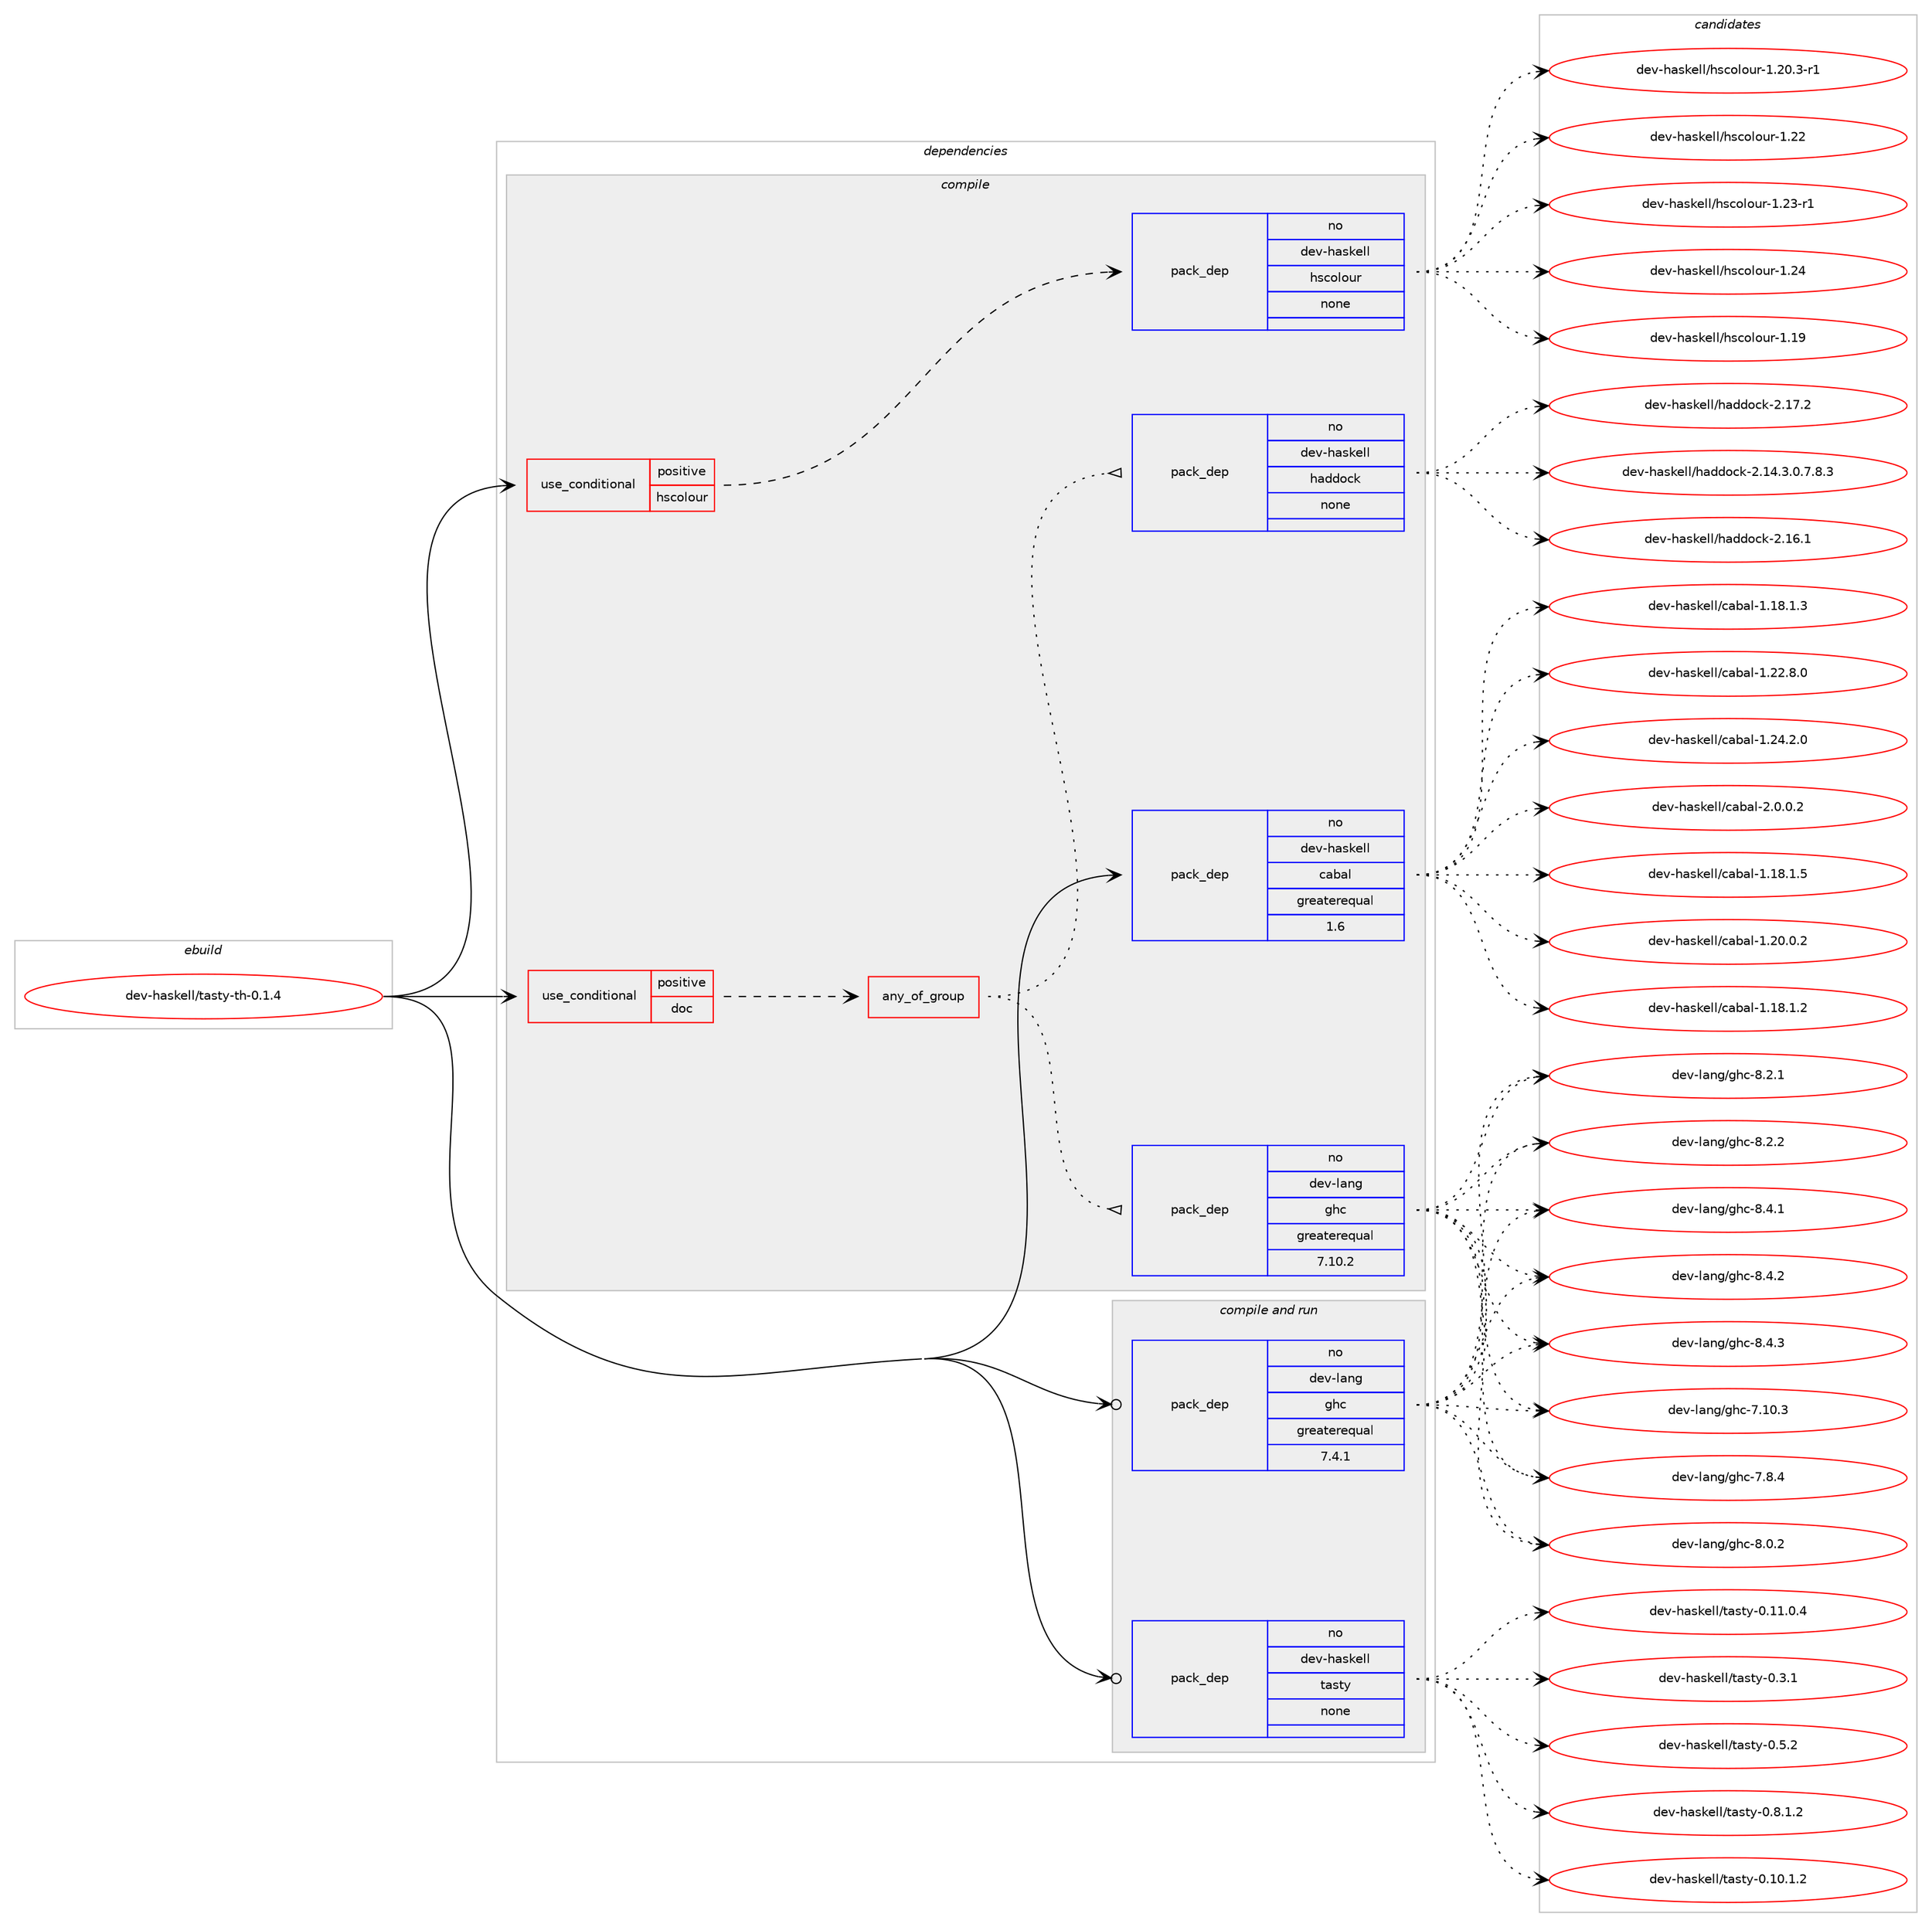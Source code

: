 digraph prolog {

# *************
# Graph options
# *************

newrank=true;
concentrate=true;
compound=true;
graph [rankdir=LR,fontname=Helvetica,fontsize=10,ranksep=1.5];#, ranksep=2.5, nodesep=0.2];
edge  [arrowhead=vee];
node  [fontname=Helvetica,fontsize=10];

# **********
# The ebuild
# **********

subgraph cluster_leftcol {
color=gray;
rank=same;
label=<<i>ebuild</i>>;
id [label="dev-haskell/tasty-th-0.1.4", color=red, width=4, href="../dev-haskell/tasty-th-0.1.4.svg"];
}

# ****************
# The dependencies
# ****************

subgraph cluster_midcol {
color=gray;
label=<<i>dependencies</i>>;
subgraph cluster_compile {
fillcolor="#eeeeee";
style=filled;
label=<<i>compile</i>>;
subgraph cond361668 {
dependency1345438 [label=<<TABLE BORDER="0" CELLBORDER="1" CELLSPACING="0" CELLPADDING="4"><TR><TD ROWSPAN="3" CELLPADDING="10">use_conditional</TD></TR><TR><TD>positive</TD></TR><TR><TD>doc</TD></TR></TABLE>>, shape=none, color=red];
subgraph any21626 {
dependency1345439 [label=<<TABLE BORDER="0" CELLBORDER="1" CELLSPACING="0" CELLPADDING="4"><TR><TD CELLPADDING="10">any_of_group</TD></TR></TABLE>>, shape=none, color=red];subgraph pack961592 {
dependency1345440 [label=<<TABLE BORDER="0" CELLBORDER="1" CELLSPACING="0" CELLPADDING="4" WIDTH="220"><TR><TD ROWSPAN="6" CELLPADDING="30">pack_dep</TD></TR><TR><TD WIDTH="110">no</TD></TR><TR><TD>dev-haskell</TD></TR><TR><TD>haddock</TD></TR><TR><TD>none</TD></TR><TR><TD></TD></TR></TABLE>>, shape=none, color=blue];
}
dependency1345439:e -> dependency1345440:w [weight=20,style="dotted",arrowhead="oinv"];
subgraph pack961593 {
dependency1345441 [label=<<TABLE BORDER="0" CELLBORDER="1" CELLSPACING="0" CELLPADDING="4" WIDTH="220"><TR><TD ROWSPAN="6" CELLPADDING="30">pack_dep</TD></TR><TR><TD WIDTH="110">no</TD></TR><TR><TD>dev-lang</TD></TR><TR><TD>ghc</TD></TR><TR><TD>greaterequal</TD></TR><TR><TD>7.10.2</TD></TR></TABLE>>, shape=none, color=blue];
}
dependency1345439:e -> dependency1345441:w [weight=20,style="dotted",arrowhead="oinv"];
}
dependency1345438:e -> dependency1345439:w [weight=20,style="dashed",arrowhead="vee"];
}
id:e -> dependency1345438:w [weight=20,style="solid",arrowhead="vee"];
subgraph cond361669 {
dependency1345442 [label=<<TABLE BORDER="0" CELLBORDER="1" CELLSPACING="0" CELLPADDING="4"><TR><TD ROWSPAN="3" CELLPADDING="10">use_conditional</TD></TR><TR><TD>positive</TD></TR><TR><TD>hscolour</TD></TR></TABLE>>, shape=none, color=red];
subgraph pack961594 {
dependency1345443 [label=<<TABLE BORDER="0" CELLBORDER="1" CELLSPACING="0" CELLPADDING="4" WIDTH="220"><TR><TD ROWSPAN="6" CELLPADDING="30">pack_dep</TD></TR><TR><TD WIDTH="110">no</TD></TR><TR><TD>dev-haskell</TD></TR><TR><TD>hscolour</TD></TR><TR><TD>none</TD></TR><TR><TD></TD></TR></TABLE>>, shape=none, color=blue];
}
dependency1345442:e -> dependency1345443:w [weight=20,style="dashed",arrowhead="vee"];
}
id:e -> dependency1345442:w [weight=20,style="solid",arrowhead="vee"];
subgraph pack961595 {
dependency1345444 [label=<<TABLE BORDER="0" CELLBORDER="1" CELLSPACING="0" CELLPADDING="4" WIDTH="220"><TR><TD ROWSPAN="6" CELLPADDING="30">pack_dep</TD></TR><TR><TD WIDTH="110">no</TD></TR><TR><TD>dev-haskell</TD></TR><TR><TD>cabal</TD></TR><TR><TD>greaterequal</TD></TR><TR><TD>1.6</TD></TR></TABLE>>, shape=none, color=blue];
}
id:e -> dependency1345444:w [weight=20,style="solid",arrowhead="vee"];
}
subgraph cluster_compileandrun {
fillcolor="#eeeeee";
style=filled;
label=<<i>compile and run</i>>;
subgraph pack961596 {
dependency1345445 [label=<<TABLE BORDER="0" CELLBORDER="1" CELLSPACING="0" CELLPADDING="4" WIDTH="220"><TR><TD ROWSPAN="6" CELLPADDING="30">pack_dep</TD></TR><TR><TD WIDTH="110">no</TD></TR><TR><TD>dev-haskell</TD></TR><TR><TD>tasty</TD></TR><TR><TD>none</TD></TR><TR><TD></TD></TR></TABLE>>, shape=none, color=blue];
}
id:e -> dependency1345445:w [weight=20,style="solid",arrowhead="odotvee"];
subgraph pack961597 {
dependency1345446 [label=<<TABLE BORDER="0" CELLBORDER="1" CELLSPACING="0" CELLPADDING="4" WIDTH="220"><TR><TD ROWSPAN="6" CELLPADDING="30">pack_dep</TD></TR><TR><TD WIDTH="110">no</TD></TR><TR><TD>dev-lang</TD></TR><TR><TD>ghc</TD></TR><TR><TD>greaterequal</TD></TR><TR><TD>7.4.1</TD></TR></TABLE>>, shape=none, color=blue];
}
id:e -> dependency1345446:w [weight=20,style="solid",arrowhead="odotvee"];
}
subgraph cluster_run {
fillcolor="#eeeeee";
style=filled;
label=<<i>run</i>>;
}
}

# **************
# The candidates
# **************

subgraph cluster_choices {
rank=same;
color=gray;
label=<<i>candidates</i>>;

subgraph choice961592 {
color=black;
nodesep=1;
choice1001011184510497115107101108108471049710010011199107455046495246514648465546564651 [label="dev-haskell/haddock-2.14.3.0.7.8.3", color=red, width=4,href="../dev-haskell/haddock-2.14.3.0.7.8.3.svg"];
choice100101118451049711510710110810847104971001001119910745504649544649 [label="dev-haskell/haddock-2.16.1", color=red, width=4,href="../dev-haskell/haddock-2.16.1.svg"];
choice100101118451049711510710110810847104971001001119910745504649554650 [label="dev-haskell/haddock-2.17.2", color=red, width=4,href="../dev-haskell/haddock-2.17.2.svg"];
dependency1345440:e -> choice1001011184510497115107101108108471049710010011199107455046495246514648465546564651:w [style=dotted,weight="100"];
dependency1345440:e -> choice100101118451049711510710110810847104971001001119910745504649544649:w [style=dotted,weight="100"];
dependency1345440:e -> choice100101118451049711510710110810847104971001001119910745504649554650:w [style=dotted,weight="100"];
}
subgraph choice961593 {
color=black;
nodesep=1;
choice1001011184510897110103471031049945554649484651 [label="dev-lang/ghc-7.10.3", color=red, width=4,href="../dev-lang/ghc-7.10.3.svg"];
choice10010111845108971101034710310499455546564652 [label="dev-lang/ghc-7.8.4", color=red, width=4,href="../dev-lang/ghc-7.8.4.svg"];
choice10010111845108971101034710310499455646484650 [label="dev-lang/ghc-8.0.2", color=red, width=4,href="../dev-lang/ghc-8.0.2.svg"];
choice10010111845108971101034710310499455646504649 [label="dev-lang/ghc-8.2.1", color=red, width=4,href="../dev-lang/ghc-8.2.1.svg"];
choice10010111845108971101034710310499455646504650 [label="dev-lang/ghc-8.2.2", color=red, width=4,href="../dev-lang/ghc-8.2.2.svg"];
choice10010111845108971101034710310499455646524649 [label="dev-lang/ghc-8.4.1", color=red, width=4,href="../dev-lang/ghc-8.4.1.svg"];
choice10010111845108971101034710310499455646524650 [label="dev-lang/ghc-8.4.2", color=red, width=4,href="../dev-lang/ghc-8.4.2.svg"];
choice10010111845108971101034710310499455646524651 [label="dev-lang/ghc-8.4.3", color=red, width=4,href="../dev-lang/ghc-8.4.3.svg"];
dependency1345441:e -> choice1001011184510897110103471031049945554649484651:w [style=dotted,weight="100"];
dependency1345441:e -> choice10010111845108971101034710310499455546564652:w [style=dotted,weight="100"];
dependency1345441:e -> choice10010111845108971101034710310499455646484650:w [style=dotted,weight="100"];
dependency1345441:e -> choice10010111845108971101034710310499455646504649:w [style=dotted,weight="100"];
dependency1345441:e -> choice10010111845108971101034710310499455646504650:w [style=dotted,weight="100"];
dependency1345441:e -> choice10010111845108971101034710310499455646524649:w [style=dotted,weight="100"];
dependency1345441:e -> choice10010111845108971101034710310499455646524650:w [style=dotted,weight="100"];
dependency1345441:e -> choice10010111845108971101034710310499455646524651:w [style=dotted,weight="100"];
}
subgraph choice961594 {
color=black;
nodesep=1;
choice100101118451049711510710110810847104115991111081111171144549464957 [label="dev-haskell/hscolour-1.19", color=red, width=4,href="../dev-haskell/hscolour-1.19.svg"];
choice10010111845104971151071011081084710411599111108111117114454946504846514511449 [label="dev-haskell/hscolour-1.20.3-r1", color=red, width=4,href="../dev-haskell/hscolour-1.20.3-r1.svg"];
choice100101118451049711510710110810847104115991111081111171144549465050 [label="dev-haskell/hscolour-1.22", color=red, width=4,href="../dev-haskell/hscolour-1.22.svg"];
choice1001011184510497115107101108108471041159911110811111711445494650514511449 [label="dev-haskell/hscolour-1.23-r1", color=red, width=4,href="../dev-haskell/hscolour-1.23-r1.svg"];
choice100101118451049711510710110810847104115991111081111171144549465052 [label="dev-haskell/hscolour-1.24", color=red, width=4,href="../dev-haskell/hscolour-1.24.svg"];
dependency1345443:e -> choice100101118451049711510710110810847104115991111081111171144549464957:w [style=dotted,weight="100"];
dependency1345443:e -> choice10010111845104971151071011081084710411599111108111117114454946504846514511449:w [style=dotted,weight="100"];
dependency1345443:e -> choice100101118451049711510710110810847104115991111081111171144549465050:w [style=dotted,weight="100"];
dependency1345443:e -> choice1001011184510497115107101108108471041159911110811111711445494650514511449:w [style=dotted,weight="100"];
dependency1345443:e -> choice100101118451049711510710110810847104115991111081111171144549465052:w [style=dotted,weight="100"];
}
subgraph choice961595 {
color=black;
nodesep=1;
choice10010111845104971151071011081084799979897108454946495646494650 [label="dev-haskell/cabal-1.18.1.2", color=red, width=4,href="../dev-haskell/cabal-1.18.1.2.svg"];
choice10010111845104971151071011081084799979897108454946495646494651 [label="dev-haskell/cabal-1.18.1.3", color=red, width=4,href="../dev-haskell/cabal-1.18.1.3.svg"];
choice10010111845104971151071011081084799979897108454946495646494653 [label="dev-haskell/cabal-1.18.1.5", color=red, width=4,href="../dev-haskell/cabal-1.18.1.5.svg"];
choice10010111845104971151071011081084799979897108454946504846484650 [label="dev-haskell/cabal-1.20.0.2", color=red, width=4,href="../dev-haskell/cabal-1.20.0.2.svg"];
choice10010111845104971151071011081084799979897108454946505046564648 [label="dev-haskell/cabal-1.22.8.0", color=red, width=4,href="../dev-haskell/cabal-1.22.8.0.svg"];
choice10010111845104971151071011081084799979897108454946505246504648 [label="dev-haskell/cabal-1.24.2.0", color=red, width=4,href="../dev-haskell/cabal-1.24.2.0.svg"];
choice100101118451049711510710110810847999798971084550464846484650 [label="dev-haskell/cabal-2.0.0.2", color=red, width=4,href="../dev-haskell/cabal-2.0.0.2.svg"];
dependency1345444:e -> choice10010111845104971151071011081084799979897108454946495646494650:w [style=dotted,weight="100"];
dependency1345444:e -> choice10010111845104971151071011081084799979897108454946495646494651:w [style=dotted,weight="100"];
dependency1345444:e -> choice10010111845104971151071011081084799979897108454946495646494653:w [style=dotted,weight="100"];
dependency1345444:e -> choice10010111845104971151071011081084799979897108454946504846484650:w [style=dotted,weight="100"];
dependency1345444:e -> choice10010111845104971151071011081084799979897108454946505046564648:w [style=dotted,weight="100"];
dependency1345444:e -> choice10010111845104971151071011081084799979897108454946505246504648:w [style=dotted,weight="100"];
dependency1345444:e -> choice100101118451049711510710110810847999798971084550464846484650:w [style=dotted,weight="100"];
}
subgraph choice961596 {
color=black;
nodesep=1;
choice10010111845104971151071011081084711697115116121454846494846494650 [label="dev-haskell/tasty-0.10.1.2", color=red, width=4,href="../dev-haskell/tasty-0.10.1.2.svg"];
choice10010111845104971151071011081084711697115116121454846494946484652 [label="dev-haskell/tasty-0.11.0.4", color=red, width=4,href="../dev-haskell/tasty-0.11.0.4.svg"];
choice10010111845104971151071011081084711697115116121454846514649 [label="dev-haskell/tasty-0.3.1", color=red, width=4,href="../dev-haskell/tasty-0.3.1.svg"];
choice10010111845104971151071011081084711697115116121454846534650 [label="dev-haskell/tasty-0.5.2", color=red, width=4,href="../dev-haskell/tasty-0.5.2.svg"];
choice100101118451049711510710110810847116971151161214548465646494650 [label="dev-haskell/tasty-0.8.1.2", color=red, width=4,href="../dev-haskell/tasty-0.8.1.2.svg"];
dependency1345445:e -> choice10010111845104971151071011081084711697115116121454846494846494650:w [style=dotted,weight="100"];
dependency1345445:e -> choice10010111845104971151071011081084711697115116121454846494946484652:w [style=dotted,weight="100"];
dependency1345445:e -> choice10010111845104971151071011081084711697115116121454846514649:w [style=dotted,weight="100"];
dependency1345445:e -> choice10010111845104971151071011081084711697115116121454846534650:w [style=dotted,weight="100"];
dependency1345445:e -> choice100101118451049711510710110810847116971151161214548465646494650:w [style=dotted,weight="100"];
}
subgraph choice961597 {
color=black;
nodesep=1;
choice1001011184510897110103471031049945554649484651 [label="dev-lang/ghc-7.10.3", color=red, width=4,href="../dev-lang/ghc-7.10.3.svg"];
choice10010111845108971101034710310499455546564652 [label="dev-lang/ghc-7.8.4", color=red, width=4,href="../dev-lang/ghc-7.8.4.svg"];
choice10010111845108971101034710310499455646484650 [label="dev-lang/ghc-8.0.2", color=red, width=4,href="../dev-lang/ghc-8.0.2.svg"];
choice10010111845108971101034710310499455646504649 [label="dev-lang/ghc-8.2.1", color=red, width=4,href="../dev-lang/ghc-8.2.1.svg"];
choice10010111845108971101034710310499455646504650 [label="dev-lang/ghc-8.2.2", color=red, width=4,href="../dev-lang/ghc-8.2.2.svg"];
choice10010111845108971101034710310499455646524649 [label="dev-lang/ghc-8.4.1", color=red, width=4,href="../dev-lang/ghc-8.4.1.svg"];
choice10010111845108971101034710310499455646524650 [label="dev-lang/ghc-8.4.2", color=red, width=4,href="../dev-lang/ghc-8.4.2.svg"];
choice10010111845108971101034710310499455646524651 [label="dev-lang/ghc-8.4.3", color=red, width=4,href="../dev-lang/ghc-8.4.3.svg"];
dependency1345446:e -> choice1001011184510897110103471031049945554649484651:w [style=dotted,weight="100"];
dependency1345446:e -> choice10010111845108971101034710310499455546564652:w [style=dotted,weight="100"];
dependency1345446:e -> choice10010111845108971101034710310499455646484650:w [style=dotted,weight="100"];
dependency1345446:e -> choice10010111845108971101034710310499455646504649:w [style=dotted,weight="100"];
dependency1345446:e -> choice10010111845108971101034710310499455646504650:w [style=dotted,weight="100"];
dependency1345446:e -> choice10010111845108971101034710310499455646524649:w [style=dotted,weight="100"];
dependency1345446:e -> choice10010111845108971101034710310499455646524650:w [style=dotted,weight="100"];
dependency1345446:e -> choice10010111845108971101034710310499455646524651:w [style=dotted,weight="100"];
}
}

}
